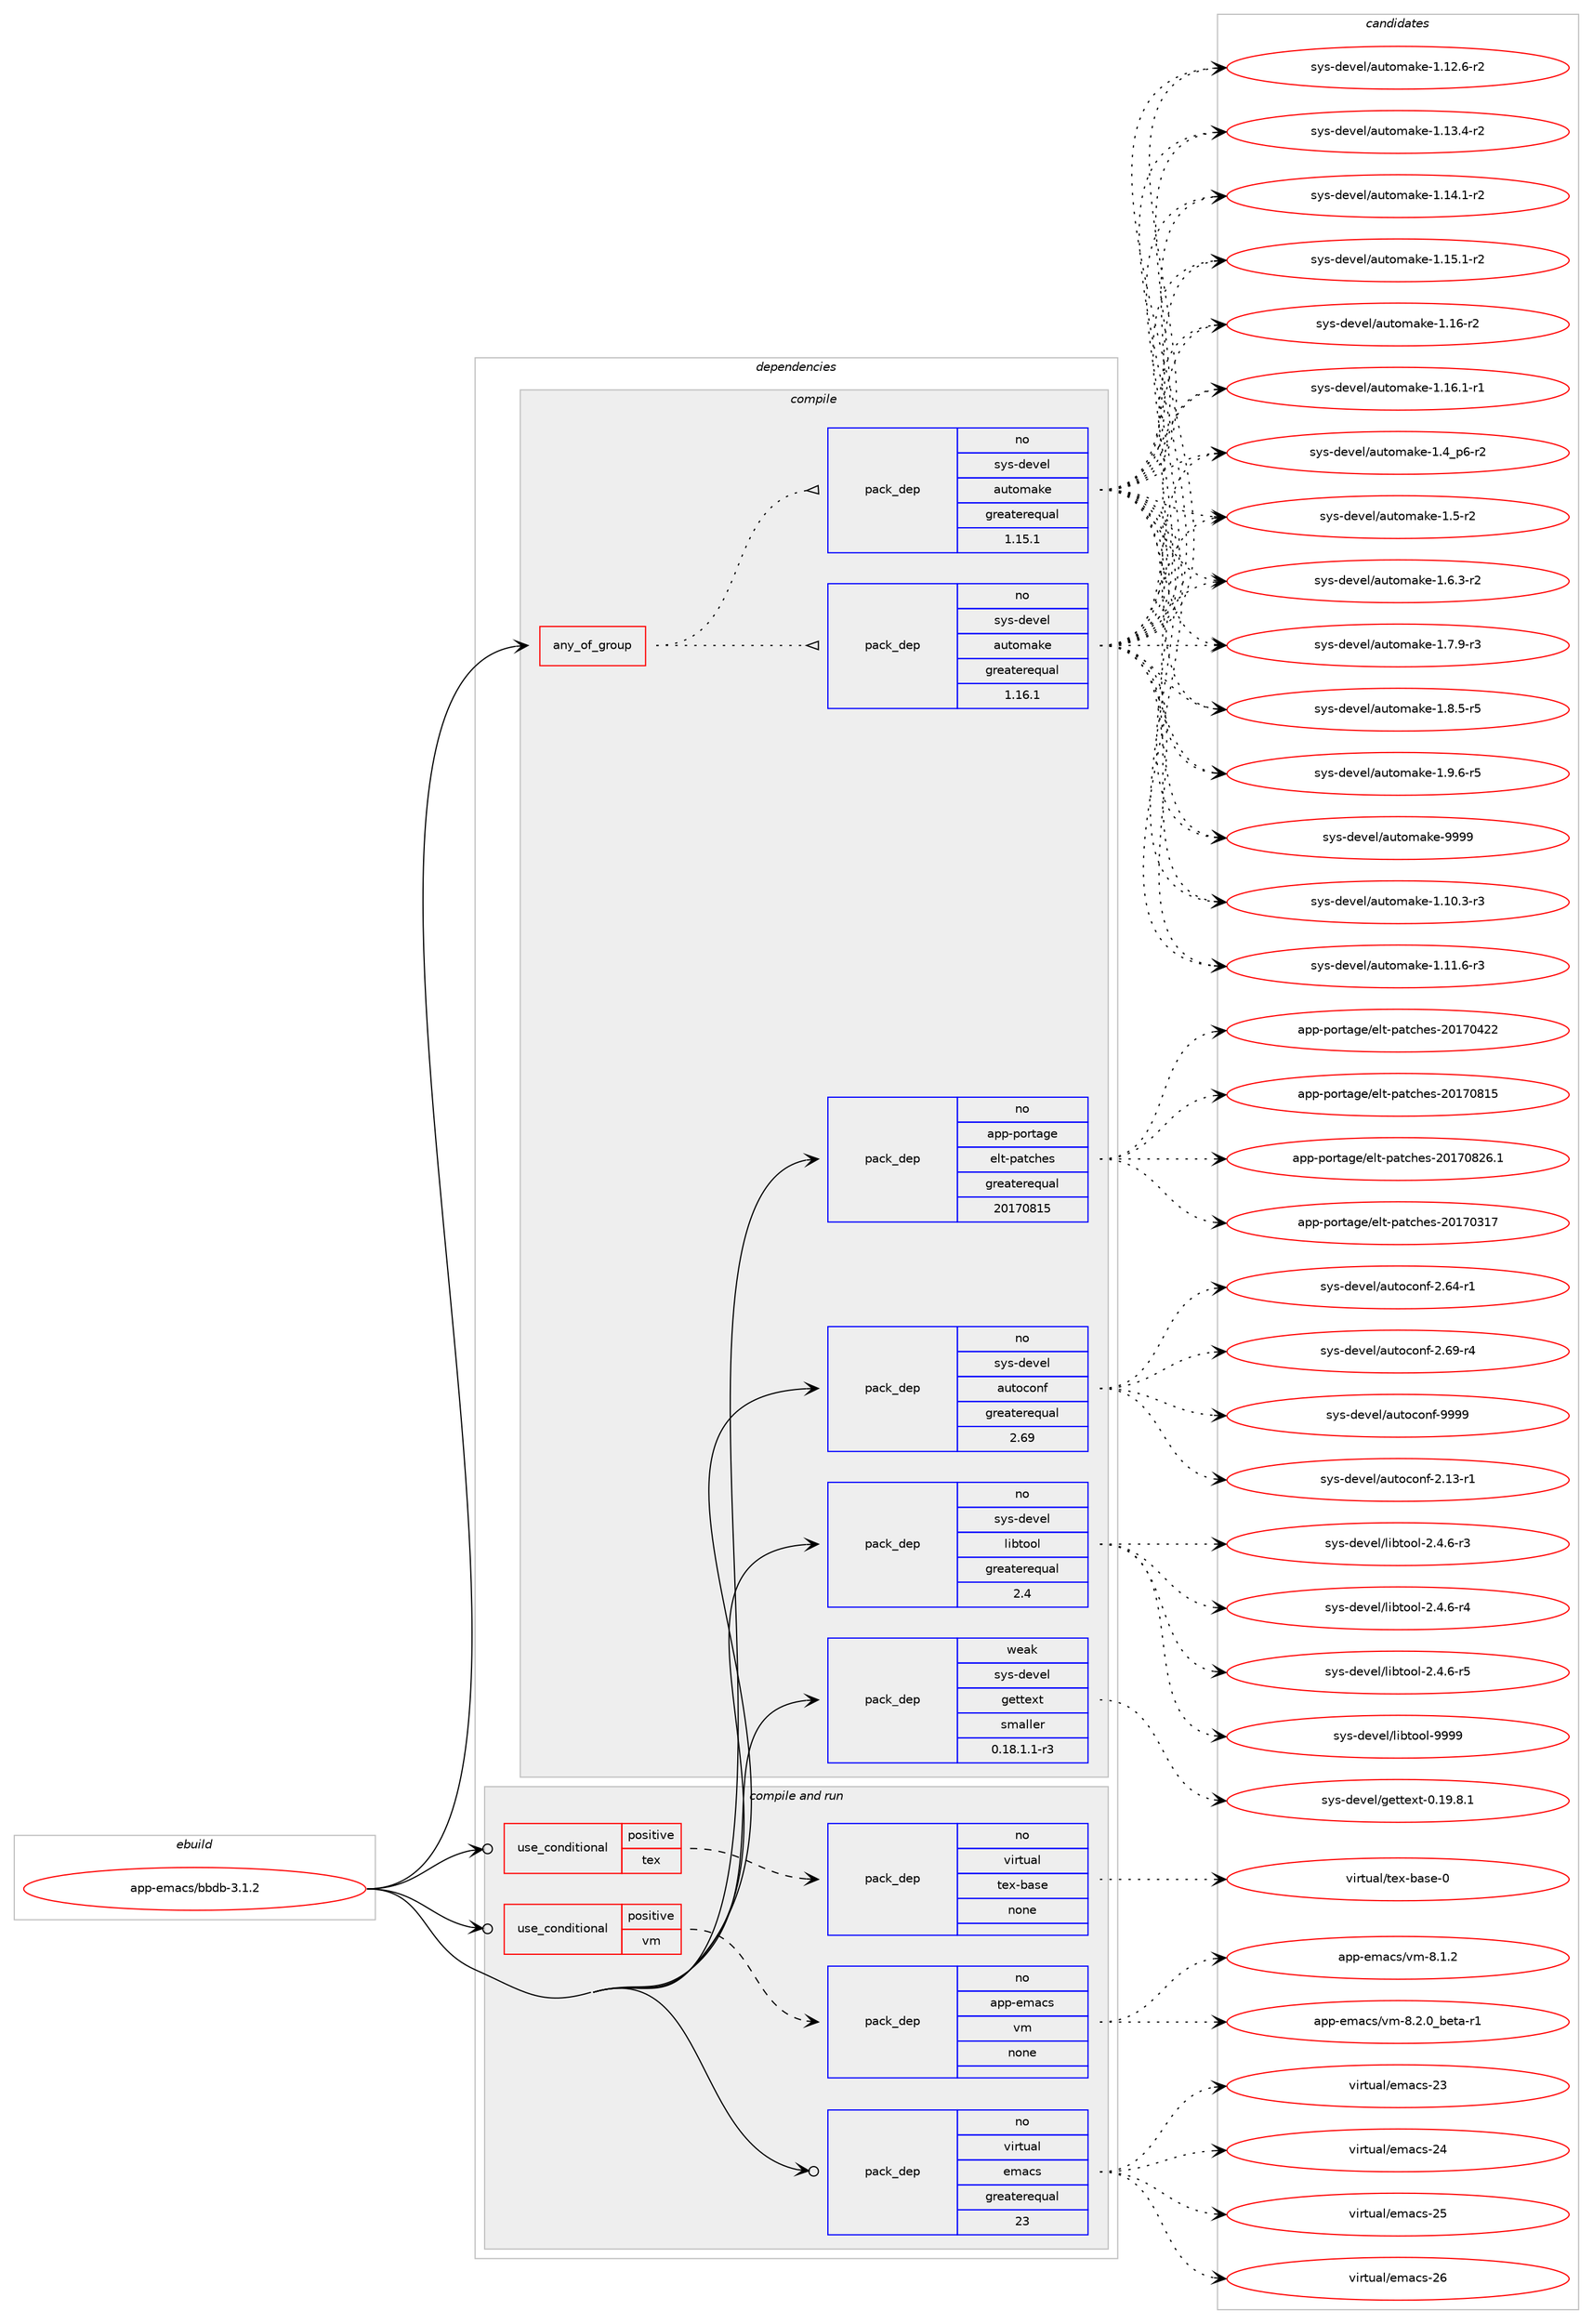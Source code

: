 digraph prolog {

# *************
# Graph options
# *************

newrank=true;
concentrate=true;
compound=true;
graph [rankdir=LR,fontname=Helvetica,fontsize=10,ranksep=1.5];#, ranksep=2.5, nodesep=0.2];
edge  [arrowhead=vee];
node  [fontname=Helvetica,fontsize=10];

# **********
# The ebuild
# **********

subgraph cluster_leftcol {
color=gray;
rank=same;
label=<<i>ebuild</i>>;
id [label="app-emacs/bbdb-3.1.2", color=red, width=4, href="../app-emacs/bbdb-3.1.2.svg"];
}

# ****************
# The dependencies
# ****************

subgraph cluster_midcol {
color=gray;
label=<<i>dependencies</i>>;
subgraph cluster_compile {
fillcolor="#eeeeee";
style=filled;
label=<<i>compile</i>>;
subgraph any49 {
dependency869 [label=<<TABLE BORDER="0" CELLBORDER="1" CELLSPACING="0" CELLPADDING="4"><TR><TD CELLPADDING="10">any_of_group</TD></TR></TABLE>>, shape=none, color=red];subgraph pack703 {
dependency870 [label=<<TABLE BORDER="0" CELLBORDER="1" CELLSPACING="0" CELLPADDING="4" WIDTH="220"><TR><TD ROWSPAN="6" CELLPADDING="30">pack_dep</TD></TR><TR><TD WIDTH="110">no</TD></TR><TR><TD>sys-devel</TD></TR><TR><TD>automake</TD></TR><TR><TD>greaterequal</TD></TR><TR><TD>1.16.1</TD></TR></TABLE>>, shape=none, color=blue];
}
dependency869:e -> dependency870:w [weight=20,style="dotted",arrowhead="oinv"];
subgraph pack704 {
dependency871 [label=<<TABLE BORDER="0" CELLBORDER="1" CELLSPACING="0" CELLPADDING="4" WIDTH="220"><TR><TD ROWSPAN="6" CELLPADDING="30">pack_dep</TD></TR><TR><TD WIDTH="110">no</TD></TR><TR><TD>sys-devel</TD></TR><TR><TD>automake</TD></TR><TR><TD>greaterequal</TD></TR><TR><TD>1.15.1</TD></TR></TABLE>>, shape=none, color=blue];
}
dependency869:e -> dependency871:w [weight=20,style="dotted",arrowhead="oinv"];
}
id:e -> dependency869:w [weight=20,style="solid",arrowhead="vee"];
subgraph pack705 {
dependency872 [label=<<TABLE BORDER="0" CELLBORDER="1" CELLSPACING="0" CELLPADDING="4" WIDTH="220"><TR><TD ROWSPAN="6" CELLPADDING="30">pack_dep</TD></TR><TR><TD WIDTH="110">no</TD></TR><TR><TD>app-portage</TD></TR><TR><TD>elt-patches</TD></TR><TR><TD>greaterequal</TD></TR><TR><TD>20170815</TD></TR></TABLE>>, shape=none, color=blue];
}
id:e -> dependency872:w [weight=20,style="solid",arrowhead="vee"];
subgraph pack706 {
dependency873 [label=<<TABLE BORDER="0" CELLBORDER="1" CELLSPACING="0" CELLPADDING="4" WIDTH="220"><TR><TD ROWSPAN="6" CELLPADDING="30">pack_dep</TD></TR><TR><TD WIDTH="110">no</TD></TR><TR><TD>sys-devel</TD></TR><TR><TD>autoconf</TD></TR><TR><TD>greaterequal</TD></TR><TR><TD>2.69</TD></TR></TABLE>>, shape=none, color=blue];
}
id:e -> dependency873:w [weight=20,style="solid",arrowhead="vee"];
subgraph pack707 {
dependency874 [label=<<TABLE BORDER="0" CELLBORDER="1" CELLSPACING="0" CELLPADDING="4" WIDTH="220"><TR><TD ROWSPAN="6" CELLPADDING="30">pack_dep</TD></TR><TR><TD WIDTH="110">no</TD></TR><TR><TD>sys-devel</TD></TR><TR><TD>libtool</TD></TR><TR><TD>greaterequal</TD></TR><TR><TD>2.4</TD></TR></TABLE>>, shape=none, color=blue];
}
id:e -> dependency874:w [weight=20,style="solid",arrowhead="vee"];
subgraph pack708 {
dependency875 [label=<<TABLE BORDER="0" CELLBORDER="1" CELLSPACING="0" CELLPADDING="4" WIDTH="220"><TR><TD ROWSPAN="6" CELLPADDING="30">pack_dep</TD></TR><TR><TD WIDTH="110">weak</TD></TR><TR><TD>sys-devel</TD></TR><TR><TD>gettext</TD></TR><TR><TD>smaller</TD></TR><TR><TD>0.18.1.1-r3</TD></TR></TABLE>>, shape=none, color=blue];
}
id:e -> dependency875:w [weight=20,style="solid",arrowhead="vee"];
}
subgraph cluster_compileandrun {
fillcolor="#eeeeee";
style=filled;
label=<<i>compile and run</i>>;
subgraph cond116 {
dependency876 [label=<<TABLE BORDER="0" CELLBORDER="1" CELLSPACING="0" CELLPADDING="4"><TR><TD ROWSPAN="3" CELLPADDING="10">use_conditional</TD></TR><TR><TD>positive</TD></TR><TR><TD>tex</TD></TR></TABLE>>, shape=none, color=red];
subgraph pack709 {
dependency877 [label=<<TABLE BORDER="0" CELLBORDER="1" CELLSPACING="0" CELLPADDING="4" WIDTH="220"><TR><TD ROWSPAN="6" CELLPADDING="30">pack_dep</TD></TR><TR><TD WIDTH="110">no</TD></TR><TR><TD>virtual</TD></TR><TR><TD>tex-base</TD></TR><TR><TD>none</TD></TR><TR><TD></TD></TR></TABLE>>, shape=none, color=blue];
}
dependency876:e -> dependency877:w [weight=20,style="dashed",arrowhead="vee"];
}
id:e -> dependency876:w [weight=20,style="solid",arrowhead="odotvee"];
subgraph cond117 {
dependency878 [label=<<TABLE BORDER="0" CELLBORDER="1" CELLSPACING="0" CELLPADDING="4"><TR><TD ROWSPAN="3" CELLPADDING="10">use_conditional</TD></TR><TR><TD>positive</TD></TR><TR><TD>vm</TD></TR></TABLE>>, shape=none, color=red];
subgraph pack710 {
dependency879 [label=<<TABLE BORDER="0" CELLBORDER="1" CELLSPACING="0" CELLPADDING="4" WIDTH="220"><TR><TD ROWSPAN="6" CELLPADDING="30">pack_dep</TD></TR><TR><TD WIDTH="110">no</TD></TR><TR><TD>app-emacs</TD></TR><TR><TD>vm</TD></TR><TR><TD>none</TD></TR><TR><TD></TD></TR></TABLE>>, shape=none, color=blue];
}
dependency878:e -> dependency879:w [weight=20,style="dashed",arrowhead="vee"];
}
id:e -> dependency878:w [weight=20,style="solid",arrowhead="odotvee"];
subgraph pack711 {
dependency880 [label=<<TABLE BORDER="0" CELLBORDER="1" CELLSPACING="0" CELLPADDING="4" WIDTH="220"><TR><TD ROWSPAN="6" CELLPADDING="30">pack_dep</TD></TR><TR><TD WIDTH="110">no</TD></TR><TR><TD>virtual</TD></TR><TR><TD>emacs</TD></TR><TR><TD>greaterequal</TD></TR><TR><TD>23</TD></TR></TABLE>>, shape=none, color=blue];
}
id:e -> dependency880:w [weight=20,style="solid",arrowhead="odotvee"];
}
subgraph cluster_run {
fillcolor="#eeeeee";
style=filled;
label=<<i>run</i>>;
}
}

# **************
# The candidates
# **************

subgraph cluster_choices {
rank=same;
color=gray;
label=<<i>candidates</i>>;

subgraph choice703 {
color=black;
nodesep=1;
choice11512111545100101118101108479711711611110997107101454946494846514511451 [label="sys-devel/automake-1.10.3-r3", color=red, width=4,href="../sys-devel/automake-1.10.3-r3.svg"];
choice11512111545100101118101108479711711611110997107101454946494946544511451 [label="sys-devel/automake-1.11.6-r3", color=red, width=4,href="../sys-devel/automake-1.11.6-r3.svg"];
choice11512111545100101118101108479711711611110997107101454946495046544511450 [label="sys-devel/automake-1.12.6-r2", color=red, width=4,href="../sys-devel/automake-1.12.6-r2.svg"];
choice11512111545100101118101108479711711611110997107101454946495146524511450 [label="sys-devel/automake-1.13.4-r2", color=red, width=4,href="../sys-devel/automake-1.13.4-r2.svg"];
choice11512111545100101118101108479711711611110997107101454946495246494511450 [label="sys-devel/automake-1.14.1-r2", color=red, width=4,href="../sys-devel/automake-1.14.1-r2.svg"];
choice11512111545100101118101108479711711611110997107101454946495346494511450 [label="sys-devel/automake-1.15.1-r2", color=red, width=4,href="../sys-devel/automake-1.15.1-r2.svg"];
choice1151211154510010111810110847971171161111099710710145494649544511450 [label="sys-devel/automake-1.16-r2", color=red, width=4,href="../sys-devel/automake-1.16-r2.svg"];
choice11512111545100101118101108479711711611110997107101454946495446494511449 [label="sys-devel/automake-1.16.1-r1", color=red, width=4,href="../sys-devel/automake-1.16.1-r1.svg"];
choice115121115451001011181011084797117116111109971071014549465295112544511450 [label="sys-devel/automake-1.4_p6-r2", color=red, width=4,href="../sys-devel/automake-1.4_p6-r2.svg"];
choice11512111545100101118101108479711711611110997107101454946534511450 [label="sys-devel/automake-1.5-r2", color=red, width=4,href="../sys-devel/automake-1.5-r2.svg"];
choice115121115451001011181011084797117116111109971071014549465446514511450 [label="sys-devel/automake-1.6.3-r2", color=red, width=4,href="../sys-devel/automake-1.6.3-r2.svg"];
choice115121115451001011181011084797117116111109971071014549465546574511451 [label="sys-devel/automake-1.7.9-r3", color=red, width=4,href="../sys-devel/automake-1.7.9-r3.svg"];
choice115121115451001011181011084797117116111109971071014549465646534511453 [label="sys-devel/automake-1.8.5-r5", color=red, width=4,href="../sys-devel/automake-1.8.5-r5.svg"];
choice115121115451001011181011084797117116111109971071014549465746544511453 [label="sys-devel/automake-1.9.6-r5", color=red, width=4,href="../sys-devel/automake-1.9.6-r5.svg"];
choice115121115451001011181011084797117116111109971071014557575757 [label="sys-devel/automake-9999", color=red, width=4,href="../sys-devel/automake-9999.svg"];
dependency870:e -> choice11512111545100101118101108479711711611110997107101454946494846514511451:w [style=dotted,weight="100"];
dependency870:e -> choice11512111545100101118101108479711711611110997107101454946494946544511451:w [style=dotted,weight="100"];
dependency870:e -> choice11512111545100101118101108479711711611110997107101454946495046544511450:w [style=dotted,weight="100"];
dependency870:e -> choice11512111545100101118101108479711711611110997107101454946495146524511450:w [style=dotted,weight="100"];
dependency870:e -> choice11512111545100101118101108479711711611110997107101454946495246494511450:w [style=dotted,weight="100"];
dependency870:e -> choice11512111545100101118101108479711711611110997107101454946495346494511450:w [style=dotted,weight="100"];
dependency870:e -> choice1151211154510010111810110847971171161111099710710145494649544511450:w [style=dotted,weight="100"];
dependency870:e -> choice11512111545100101118101108479711711611110997107101454946495446494511449:w [style=dotted,weight="100"];
dependency870:e -> choice115121115451001011181011084797117116111109971071014549465295112544511450:w [style=dotted,weight="100"];
dependency870:e -> choice11512111545100101118101108479711711611110997107101454946534511450:w [style=dotted,weight="100"];
dependency870:e -> choice115121115451001011181011084797117116111109971071014549465446514511450:w [style=dotted,weight="100"];
dependency870:e -> choice115121115451001011181011084797117116111109971071014549465546574511451:w [style=dotted,weight="100"];
dependency870:e -> choice115121115451001011181011084797117116111109971071014549465646534511453:w [style=dotted,weight="100"];
dependency870:e -> choice115121115451001011181011084797117116111109971071014549465746544511453:w [style=dotted,weight="100"];
dependency870:e -> choice115121115451001011181011084797117116111109971071014557575757:w [style=dotted,weight="100"];
}
subgraph choice704 {
color=black;
nodesep=1;
choice11512111545100101118101108479711711611110997107101454946494846514511451 [label="sys-devel/automake-1.10.3-r3", color=red, width=4,href="../sys-devel/automake-1.10.3-r3.svg"];
choice11512111545100101118101108479711711611110997107101454946494946544511451 [label="sys-devel/automake-1.11.6-r3", color=red, width=4,href="../sys-devel/automake-1.11.6-r3.svg"];
choice11512111545100101118101108479711711611110997107101454946495046544511450 [label="sys-devel/automake-1.12.6-r2", color=red, width=4,href="../sys-devel/automake-1.12.6-r2.svg"];
choice11512111545100101118101108479711711611110997107101454946495146524511450 [label="sys-devel/automake-1.13.4-r2", color=red, width=4,href="../sys-devel/automake-1.13.4-r2.svg"];
choice11512111545100101118101108479711711611110997107101454946495246494511450 [label="sys-devel/automake-1.14.1-r2", color=red, width=4,href="../sys-devel/automake-1.14.1-r2.svg"];
choice11512111545100101118101108479711711611110997107101454946495346494511450 [label="sys-devel/automake-1.15.1-r2", color=red, width=4,href="../sys-devel/automake-1.15.1-r2.svg"];
choice1151211154510010111810110847971171161111099710710145494649544511450 [label="sys-devel/automake-1.16-r2", color=red, width=4,href="../sys-devel/automake-1.16-r2.svg"];
choice11512111545100101118101108479711711611110997107101454946495446494511449 [label="sys-devel/automake-1.16.1-r1", color=red, width=4,href="../sys-devel/automake-1.16.1-r1.svg"];
choice115121115451001011181011084797117116111109971071014549465295112544511450 [label="sys-devel/automake-1.4_p6-r2", color=red, width=4,href="../sys-devel/automake-1.4_p6-r2.svg"];
choice11512111545100101118101108479711711611110997107101454946534511450 [label="sys-devel/automake-1.5-r2", color=red, width=4,href="../sys-devel/automake-1.5-r2.svg"];
choice115121115451001011181011084797117116111109971071014549465446514511450 [label="sys-devel/automake-1.6.3-r2", color=red, width=4,href="../sys-devel/automake-1.6.3-r2.svg"];
choice115121115451001011181011084797117116111109971071014549465546574511451 [label="sys-devel/automake-1.7.9-r3", color=red, width=4,href="../sys-devel/automake-1.7.9-r3.svg"];
choice115121115451001011181011084797117116111109971071014549465646534511453 [label="sys-devel/automake-1.8.5-r5", color=red, width=4,href="../sys-devel/automake-1.8.5-r5.svg"];
choice115121115451001011181011084797117116111109971071014549465746544511453 [label="sys-devel/automake-1.9.6-r5", color=red, width=4,href="../sys-devel/automake-1.9.6-r5.svg"];
choice115121115451001011181011084797117116111109971071014557575757 [label="sys-devel/automake-9999", color=red, width=4,href="../sys-devel/automake-9999.svg"];
dependency871:e -> choice11512111545100101118101108479711711611110997107101454946494846514511451:w [style=dotted,weight="100"];
dependency871:e -> choice11512111545100101118101108479711711611110997107101454946494946544511451:w [style=dotted,weight="100"];
dependency871:e -> choice11512111545100101118101108479711711611110997107101454946495046544511450:w [style=dotted,weight="100"];
dependency871:e -> choice11512111545100101118101108479711711611110997107101454946495146524511450:w [style=dotted,weight="100"];
dependency871:e -> choice11512111545100101118101108479711711611110997107101454946495246494511450:w [style=dotted,weight="100"];
dependency871:e -> choice11512111545100101118101108479711711611110997107101454946495346494511450:w [style=dotted,weight="100"];
dependency871:e -> choice1151211154510010111810110847971171161111099710710145494649544511450:w [style=dotted,weight="100"];
dependency871:e -> choice11512111545100101118101108479711711611110997107101454946495446494511449:w [style=dotted,weight="100"];
dependency871:e -> choice115121115451001011181011084797117116111109971071014549465295112544511450:w [style=dotted,weight="100"];
dependency871:e -> choice11512111545100101118101108479711711611110997107101454946534511450:w [style=dotted,weight="100"];
dependency871:e -> choice115121115451001011181011084797117116111109971071014549465446514511450:w [style=dotted,weight="100"];
dependency871:e -> choice115121115451001011181011084797117116111109971071014549465546574511451:w [style=dotted,weight="100"];
dependency871:e -> choice115121115451001011181011084797117116111109971071014549465646534511453:w [style=dotted,weight="100"];
dependency871:e -> choice115121115451001011181011084797117116111109971071014549465746544511453:w [style=dotted,weight="100"];
dependency871:e -> choice115121115451001011181011084797117116111109971071014557575757:w [style=dotted,weight="100"];
}
subgraph choice705 {
color=black;
nodesep=1;
choice97112112451121111141169710310147101108116451129711699104101115455048495548514955 [label="app-portage/elt-patches-20170317", color=red, width=4,href="../app-portage/elt-patches-20170317.svg"];
choice97112112451121111141169710310147101108116451129711699104101115455048495548525050 [label="app-portage/elt-patches-20170422", color=red, width=4,href="../app-portage/elt-patches-20170422.svg"];
choice97112112451121111141169710310147101108116451129711699104101115455048495548564953 [label="app-portage/elt-patches-20170815", color=red, width=4,href="../app-portage/elt-patches-20170815.svg"];
choice971121124511211111411697103101471011081164511297116991041011154550484955485650544649 [label="app-portage/elt-patches-20170826.1", color=red, width=4,href="../app-portage/elt-patches-20170826.1.svg"];
dependency872:e -> choice97112112451121111141169710310147101108116451129711699104101115455048495548514955:w [style=dotted,weight="100"];
dependency872:e -> choice97112112451121111141169710310147101108116451129711699104101115455048495548525050:w [style=dotted,weight="100"];
dependency872:e -> choice97112112451121111141169710310147101108116451129711699104101115455048495548564953:w [style=dotted,weight="100"];
dependency872:e -> choice971121124511211111411697103101471011081164511297116991041011154550484955485650544649:w [style=dotted,weight="100"];
}
subgraph choice706 {
color=black;
nodesep=1;
choice1151211154510010111810110847971171161119911111010245504649514511449 [label="sys-devel/autoconf-2.13-r1", color=red, width=4,href="../sys-devel/autoconf-2.13-r1.svg"];
choice1151211154510010111810110847971171161119911111010245504654524511449 [label="sys-devel/autoconf-2.64-r1", color=red, width=4,href="../sys-devel/autoconf-2.64-r1.svg"];
choice1151211154510010111810110847971171161119911111010245504654574511452 [label="sys-devel/autoconf-2.69-r4", color=red, width=4,href="../sys-devel/autoconf-2.69-r4.svg"];
choice115121115451001011181011084797117116111991111101024557575757 [label="sys-devel/autoconf-9999", color=red, width=4,href="../sys-devel/autoconf-9999.svg"];
dependency873:e -> choice1151211154510010111810110847971171161119911111010245504649514511449:w [style=dotted,weight="100"];
dependency873:e -> choice1151211154510010111810110847971171161119911111010245504654524511449:w [style=dotted,weight="100"];
dependency873:e -> choice1151211154510010111810110847971171161119911111010245504654574511452:w [style=dotted,weight="100"];
dependency873:e -> choice115121115451001011181011084797117116111991111101024557575757:w [style=dotted,weight="100"];
}
subgraph choice707 {
color=black;
nodesep=1;
choice1151211154510010111810110847108105981161111111084550465246544511451 [label="sys-devel/libtool-2.4.6-r3", color=red, width=4,href="../sys-devel/libtool-2.4.6-r3.svg"];
choice1151211154510010111810110847108105981161111111084550465246544511452 [label="sys-devel/libtool-2.4.6-r4", color=red, width=4,href="../sys-devel/libtool-2.4.6-r4.svg"];
choice1151211154510010111810110847108105981161111111084550465246544511453 [label="sys-devel/libtool-2.4.6-r5", color=red, width=4,href="../sys-devel/libtool-2.4.6-r5.svg"];
choice1151211154510010111810110847108105981161111111084557575757 [label="sys-devel/libtool-9999", color=red, width=4,href="../sys-devel/libtool-9999.svg"];
dependency874:e -> choice1151211154510010111810110847108105981161111111084550465246544511451:w [style=dotted,weight="100"];
dependency874:e -> choice1151211154510010111810110847108105981161111111084550465246544511452:w [style=dotted,weight="100"];
dependency874:e -> choice1151211154510010111810110847108105981161111111084550465246544511453:w [style=dotted,weight="100"];
dependency874:e -> choice1151211154510010111810110847108105981161111111084557575757:w [style=dotted,weight="100"];
}
subgraph choice708 {
color=black;
nodesep=1;
choice1151211154510010111810110847103101116116101120116454846495746564649 [label="sys-devel/gettext-0.19.8.1", color=red, width=4,href="../sys-devel/gettext-0.19.8.1.svg"];
dependency875:e -> choice1151211154510010111810110847103101116116101120116454846495746564649:w [style=dotted,weight="100"];
}
subgraph choice709 {
color=black;
nodesep=1;
choice11810511411611797108471161011204598971151014548 [label="virtual/tex-base-0", color=red, width=4,href="../virtual/tex-base-0.svg"];
dependency877:e -> choice11810511411611797108471161011204598971151014548:w [style=dotted,weight="100"];
}
subgraph choice710 {
color=black;
nodesep=1;
choice9711211245101109979911547118109455646494650 [label="app-emacs/vm-8.1.2", color=red, width=4,href="../app-emacs/vm-8.1.2.svg"];
choice97112112451011099799115471181094556465046489598101116974511449 [label="app-emacs/vm-8.2.0_beta-r1", color=red, width=4,href="../app-emacs/vm-8.2.0_beta-r1.svg"];
dependency879:e -> choice9711211245101109979911547118109455646494650:w [style=dotted,weight="100"];
dependency879:e -> choice97112112451011099799115471181094556465046489598101116974511449:w [style=dotted,weight="100"];
}
subgraph choice711 {
color=black;
nodesep=1;
choice11810511411611797108471011099799115455051 [label="virtual/emacs-23", color=red, width=4,href="../virtual/emacs-23.svg"];
choice11810511411611797108471011099799115455052 [label="virtual/emacs-24", color=red, width=4,href="../virtual/emacs-24.svg"];
choice11810511411611797108471011099799115455053 [label="virtual/emacs-25", color=red, width=4,href="../virtual/emacs-25.svg"];
choice11810511411611797108471011099799115455054 [label="virtual/emacs-26", color=red, width=4,href="../virtual/emacs-26.svg"];
dependency880:e -> choice11810511411611797108471011099799115455051:w [style=dotted,weight="100"];
dependency880:e -> choice11810511411611797108471011099799115455052:w [style=dotted,weight="100"];
dependency880:e -> choice11810511411611797108471011099799115455053:w [style=dotted,weight="100"];
dependency880:e -> choice11810511411611797108471011099799115455054:w [style=dotted,weight="100"];
}
}

}
